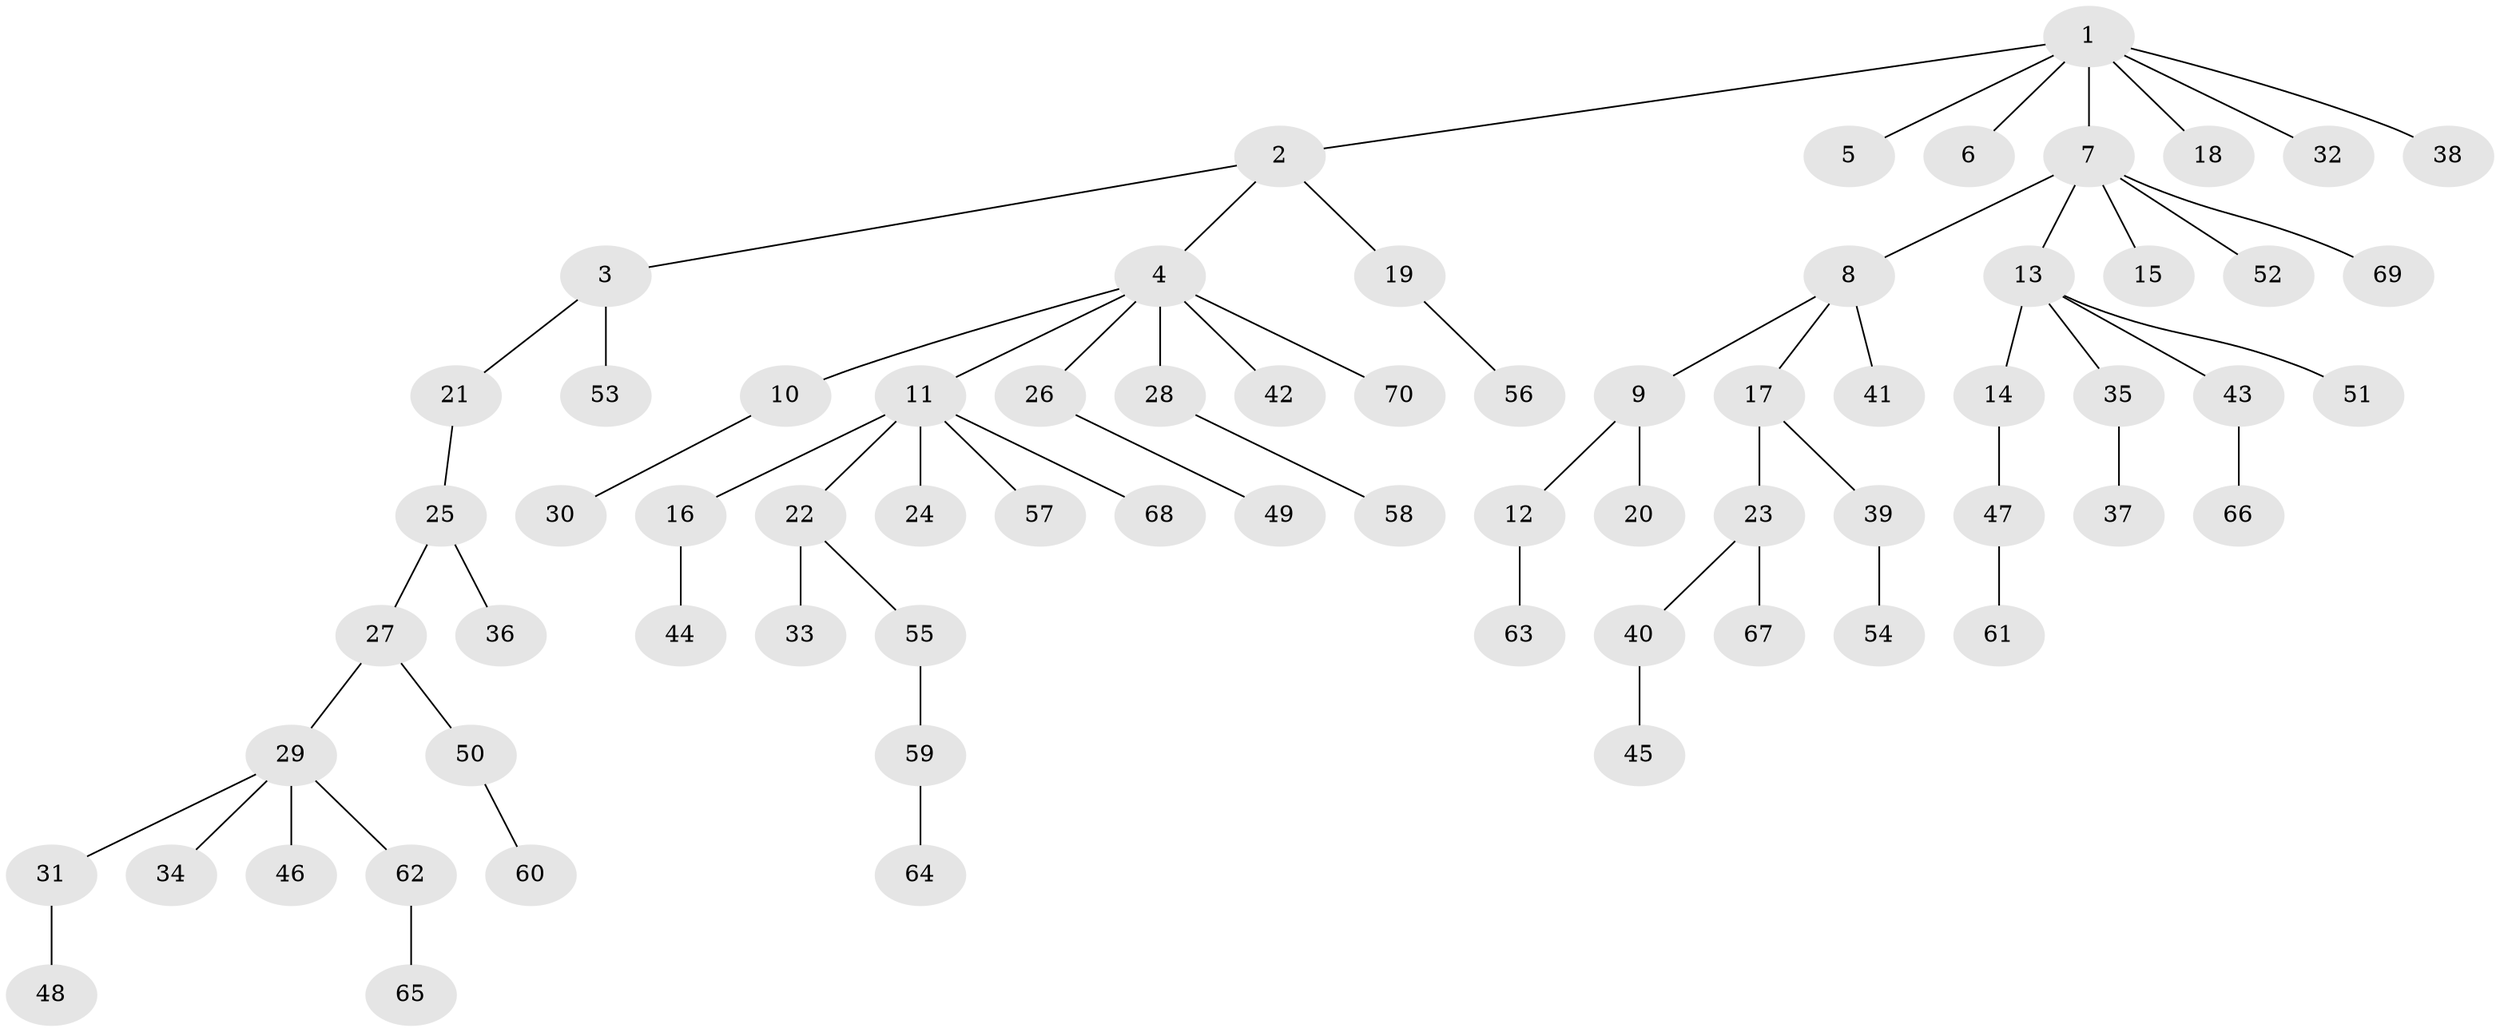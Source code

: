 // Generated by graph-tools (version 1.1) at 2025/15/03/09/25 04:15:40]
// undirected, 70 vertices, 69 edges
graph export_dot {
graph [start="1"]
  node [color=gray90,style=filled];
  1;
  2;
  3;
  4;
  5;
  6;
  7;
  8;
  9;
  10;
  11;
  12;
  13;
  14;
  15;
  16;
  17;
  18;
  19;
  20;
  21;
  22;
  23;
  24;
  25;
  26;
  27;
  28;
  29;
  30;
  31;
  32;
  33;
  34;
  35;
  36;
  37;
  38;
  39;
  40;
  41;
  42;
  43;
  44;
  45;
  46;
  47;
  48;
  49;
  50;
  51;
  52;
  53;
  54;
  55;
  56;
  57;
  58;
  59;
  60;
  61;
  62;
  63;
  64;
  65;
  66;
  67;
  68;
  69;
  70;
  1 -- 2;
  1 -- 5;
  1 -- 6;
  1 -- 7;
  1 -- 18;
  1 -- 32;
  1 -- 38;
  2 -- 3;
  2 -- 4;
  2 -- 19;
  3 -- 21;
  3 -- 53;
  4 -- 10;
  4 -- 11;
  4 -- 26;
  4 -- 28;
  4 -- 42;
  4 -- 70;
  7 -- 8;
  7 -- 13;
  7 -- 15;
  7 -- 52;
  7 -- 69;
  8 -- 9;
  8 -- 17;
  8 -- 41;
  9 -- 12;
  9 -- 20;
  10 -- 30;
  11 -- 16;
  11 -- 22;
  11 -- 24;
  11 -- 57;
  11 -- 68;
  12 -- 63;
  13 -- 14;
  13 -- 35;
  13 -- 43;
  13 -- 51;
  14 -- 47;
  16 -- 44;
  17 -- 23;
  17 -- 39;
  19 -- 56;
  21 -- 25;
  22 -- 33;
  22 -- 55;
  23 -- 40;
  23 -- 67;
  25 -- 27;
  25 -- 36;
  26 -- 49;
  27 -- 29;
  27 -- 50;
  28 -- 58;
  29 -- 31;
  29 -- 34;
  29 -- 46;
  29 -- 62;
  31 -- 48;
  35 -- 37;
  39 -- 54;
  40 -- 45;
  43 -- 66;
  47 -- 61;
  50 -- 60;
  55 -- 59;
  59 -- 64;
  62 -- 65;
}
